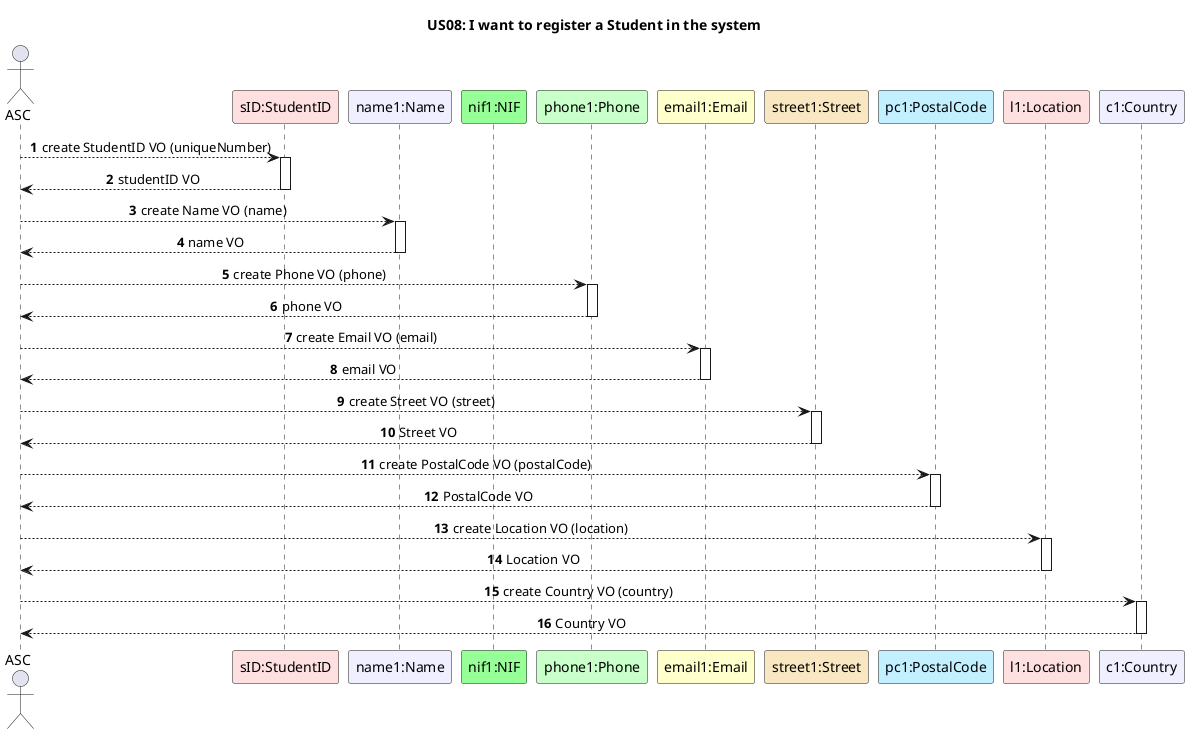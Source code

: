 @startuml
autonumber
skinparam sequenceMessageAlign center
title US08: I want to register a Student in the system

actor ASC
participant "sID:StudentID" as studentID #implementation
participant "name1:Name" as name #motivation
participant "nif1:NIF" as NIF #physical
participant "phone1:Phone" as phone #technology
participant "email1:Email" as email #business
participant "street1:Street" as street #strategy
participant "pc1:PostalCode" as postalCode #application
participant "l1:Location" as location #implementation
participant "c1:Country" as country #motivation

ASC --> studentID : create StudentID VO (uniqueNumber)
activate studentID
studentID --> ASC : studentID VO
deactivate studentID

ASC --> name : create Name VO (name)
activate name
name --> ASC : name VO
deactivate name

ASC --> phone : create Phone VO (phone)
activate phone
phone --> ASC : phone VO
deactivate phone

ASC --> email : create Email VO (email)
activate email
email --> ASC : email VO
deactivate email

ASC --> street : create Street VO (street)
activate street
street --> ASC : Street VO
deactivate street

ASC --> postalCode : create PostalCode VO (postalCode)
activate postalCode
postalCode --> ASC : PostalCode VO
deactivate postalCode

ASC --> location : create Location VO (location)
activate location
location --> ASC : Location VO
deactivate location

ASC --> country : create Country VO (country)
activate country
country --> ASC : Country VO
deactivate country

@enduml